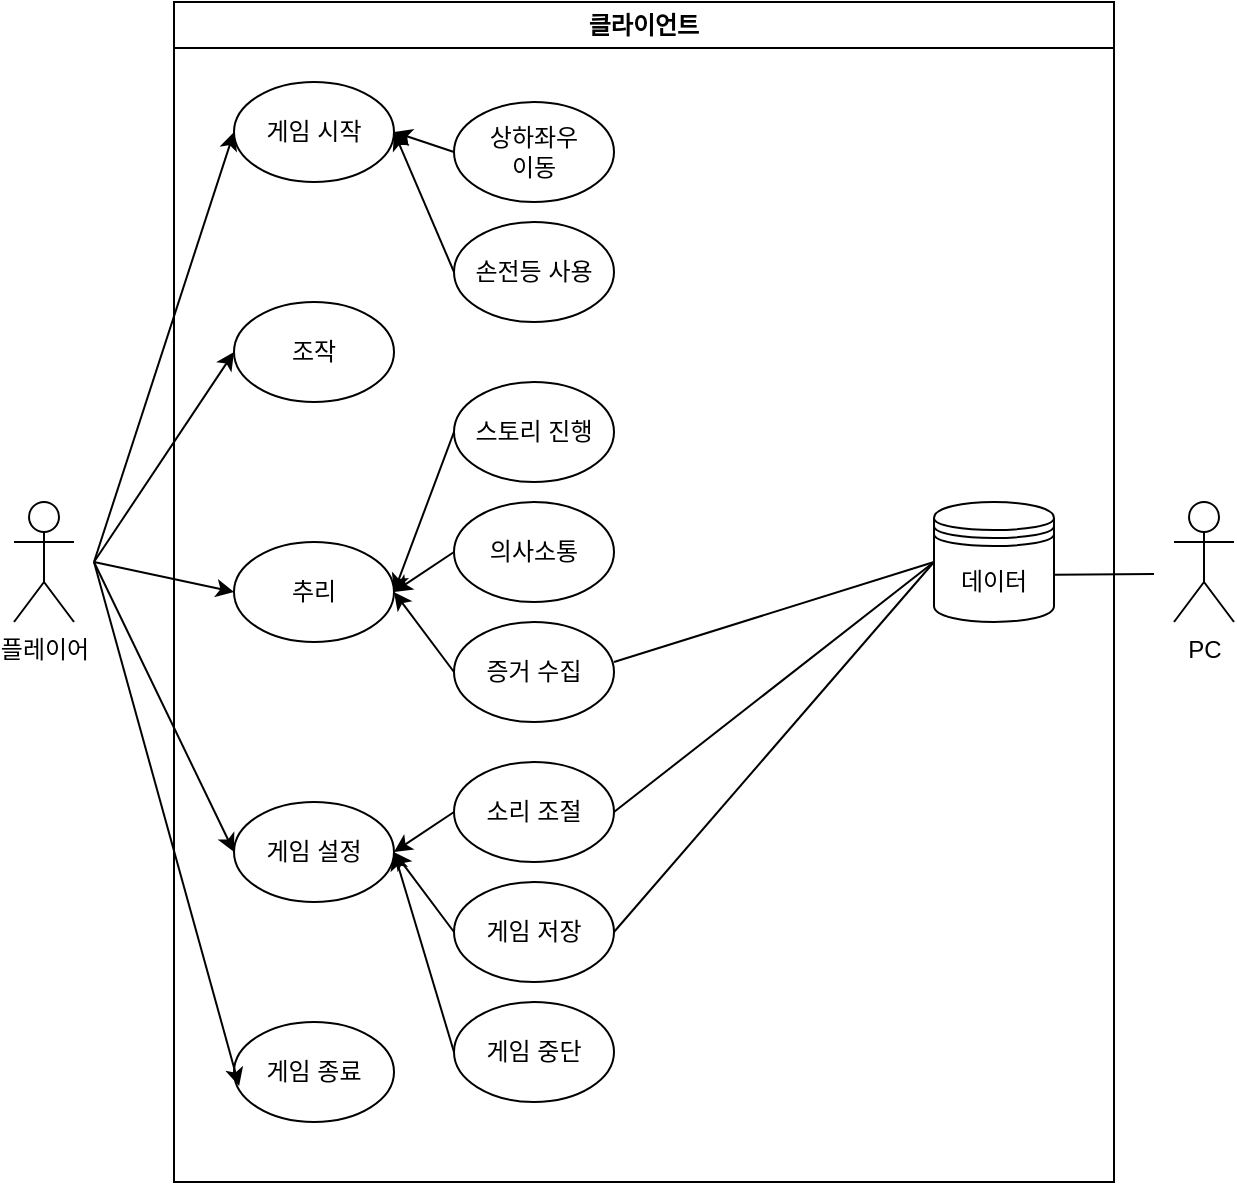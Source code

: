 <mxfile version="24.5.4" type="github">
  <diagram name="페이지-1" id="ZpcOs4shHNh5mx86bvTr">
    <mxGraphModel dx="1218" dy="633" grid="1" gridSize="10" guides="1" tooltips="1" connect="1" arrows="1" fold="1" page="1" pageScale="1" pageWidth="827" pageHeight="1169" math="0" shadow="0">
      <root>
        <mxCell id="0" />
        <mxCell id="1" parent="0" />
        <mxCell id="3Uc47XjtdB7wgMT_kZdp-1" value="클라이언트" style="swimlane;whiteSpace=wrap;html=1;" vertex="1" parent="1">
          <mxGeometry x="170" y="50" width="470" height="590" as="geometry" />
        </mxCell>
        <mxCell id="3Uc47XjtdB7wgMT_kZdp-3" value="게임 시작" style="ellipse;whiteSpace=wrap;html=1;" vertex="1" parent="3Uc47XjtdB7wgMT_kZdp-1">
          <mxGeometry x="30" y="40" width="80" height="50" as="geometry" />
        </mxCell>
        <mxCell id="3Uc47XjtdB7wgMT_kZdp-4" value="게임 종료" style="ellipse;whiteSpace=wrap;html=1;" vertex="1" parent="3Uc47XjtdB7wgMT_kZdp-1">
          <mxGeometry x="30" y="510" width="80" height="50" as="geometry" />
        </mxCell>
        <mxCell id="3Uc47XjtdB7wgMT_kZdp-5" value="조작" style="ellipse;whiteSpace=wrap;html=1;" vertex="1" parent="3Uc47XjtdB7wgMT_kZdp-1">
          <mxGeometry x="30" y="150" width="80" height="50" as="geometry" />
        </mxCell>
        <mxCell id="3Uc47XjtdB7wgMT_kZdp-6" value="추리" style="ellipse;whiteSpace=wrap;html=1;" vertex="1" parent="3Uc47XjtdB7wgMT_kZdp-1">
          <mxGeometry x="30" y="270" width="80" height="50" as="geometry" />
        </mxCell>
        <mxCell id="3Uc47XjtdB7wgMT_kZdp-7" value="게임 설정" style="ellipse;whiteSpace=wrap;html=1;" vertex="1" parent="3Uc47XjtdB7wgMT_kZdp-1">
          <mxGeometry x="30" y="400" width="80" height="50" as="geometry" />
        </mxCell>
        <mxCell id="3Uc47XjtdB7wgMT_kZdp-8" value="상하좌우&lt;div&gt;&lt;span style=&quot;background-color: initial;&quot;&gt;이동&lt;/span&gt;&lt;/div&gt;" style="ellipse;whiteSpace=wrap;html=1;" vertex="1" parent="3Uc47XjtdB7wgMT_kZdp-1">
          <mxGeometry x="140" y="50" width="80" height="50" as="geometry" />
        </mxCell>
        <mxCell id="3Uc47XjtdB7wgMT_kZdp-9" value="손전등&amp;nbsp;&lt;span style=&quot;background-color: initial;&quot;&gt;사용&lt;/span&gt;" style="ellipse;whiteSpace=wrap;html=1;" vertex="1" parent="3Uc47XjtdB7wgMT_kZdp-1">
          <mxGeometry x="140" y="110" width="80" height="50" as="geometry" />
        </mxCell>
        <mxCell id="3Uc47XjtdB7wgMT_kZdp-10" value="의사소통" style="ellipse;whiteSpace=wrap;html=1;" vertex="1" parent="3Uc47XjtdB7wgMT_kZdp-1">
          <mxGeometry x="140" y="250" width="80" height="50" as="geometry" />
        </mxCell>
        <mxCell id="3Uc47XjtdB7wgMT_kZdp-11" value="스토리 진행" style="ellipse;whiteSpace=wrap;html=1;" vertex="1" parent="3Uc47XjtdB7wgMT_kZdp-1">
          <mxGeometry x="140" y="190" width="80" height="50" as="geometry" />
        </mxCell>
        <mxCell id="3Uc47XjtdB7wgMT_kZdp-12" value="소리 조절" style="ellipse;whiteSpace=wrap;html=1;" vertex="1" parent="3Uc47XjtdB7wgMT_kZdp-1">
          <mxGeometry x="140" y="380" width="80" height="50" as="geometry" />
        </mxCell>
        <mxCell id="3Uc47XjtdB7wgMT_kZdp-13" value="게임 저장" style="ellipse;whiteSpace=wrap;html=1;" vertex="1" parent="3Uc47XjtdB7wgMT_kZdp-1">
          <mxGeometry x="140" y="440" width="80" height="50" as="geometry" />
        </mxCell>
        <mxCell id="3Uc47XjtdB7wgMT_kZdp-14" value="게임 중단" style="ellipse;whiteSpace=wrap;html=1;" vertex="1" parent="3Uc47XjtdB7wgMT_kZdp-1">
          <mxGeometry x="140" y="500" width="80" height="50" as="geometry" />
        </mxCell>
        <mxCell id="3Uc47XjtdB7wgMT_kZdp-15" value="증거 수집" style="ellipse;whiteSpace=wrap;html=1;" vertex="1" parent="3Uc47XjtdB7wgMT_kZdp-1">
          <mxGeometry x="140" y="310" width="80" height="50" as="geometry" />
        </mxCell>
        <mxCell id="3Uc47XjtdB7wgMT_kZdp-21" value="" style="endArrow=classic;html=1;rounded=0;entryX=1;entryY=0.5;entryDx=0;entryDy=0;exitX=0;exitY=0.5;exitDx=0;exitDy=0;" edge="1" parent="3Uc47XjtdB7wgMT_kZdp-1" source="3Uc47XjtdB7wgMT_kZdp-8" target="3Uc47XjtdB7wgMT_kZdp-3">
          <mxGeometry width="50" height="50" relative="1" as="geometry">
            <mxPoint x="220" y="330" as="sourcePoint" />
            <mxPoint x="270" y="280" as="targetPoint" />
          </mxGeometry>
        </mxCell>
        <mxCell id="3Uc47XjtdB7wgMT_kZdp-22" value="" style="endArrow=classic;html=1;rounded=0;exitX=0;exitY=0.5;exitDx=0;exitDy=0;entryX=1;entryY=0.5;entryDx=0;entryDy=0;" edge="1" parent="3Uc47XjtdB7wgMT_kZdp-1" source="3Uc47XjtdB7wgMT_kZdp-9" target="3Uc47XjtdB7wgMT_kZdp-3">
          <mxGeometry width="50" height="50" relative="1" as="geometry">
            <mxPoint x="220" y="330" as="sourcePoint" />
            <mxPoint x="270" y="280" as="targetPoint" />
          </mxGeometry>
        </mxCell>
        <mxCell id="3Uc47XjtdB7wgMT_kZdp-23" value="" style="endArrow=classic;html=1;rounded=0;entryX=1;entryY=0.5;entryDx=0;entryDy=0;exitX=0;exitY=0.5;exitDx=0;exitDy=0;" edge="1" parent="3Uc47XjtdB7wgMT_kZdp-1" source="3Uc47XjtdB7wgMT_kZdp-11" target="3Uc47XjtdB7wgMT_kZdp-6">
          <mxGeometry width="50" height="50" relative="1" as="geometry">
            <mxPoint x="220" y="330" as="sourcePoint" />
            <mxPoint x="270" y="280" as="targetPoint" />
          </mxGeometry>
        </mxCell>
        <mxCell id="3Uc47XjtdB7wgMT_kZdp-24" value="" style="endArrow=classic;html=1;rounded=0;exitX=0;exitY=0.5;exitDx=0;exitDy=0;entryX=1;entryY=0.5;entryDx=0;entryDy=0;" edge="1" parent="3Uc47XjtdB7wgMT_kZdp-1" source="3Uc47XjtdB7wgMT_kZdp-10" target="3Uc47XjtdB7wgMT_kZdp-6">
          <mxGeometry width="50" height="50" relative="1" as="geometry">
            <mxPoint x="220" y="330" as="sourcePoint" />
            <mxPoint x="270" y="280" as="targetPoint" />
          </mxGeometry>
        </mxCell>
        <mxCell id="3Uc47XjtdB7wgMT_kZdp-25" value="" style="endArrow=classic;html=1;rounded=0;exitX=0;exitY=0.5;exitDx=0;exitDy=0;entryX=1;entryY=0.5;entryDx=0;entryDy=0;" edge="1" parent="3Uc47XjtdB7wgMT_kZdp-1" source="3Uc47XjtdB7wgMT_kZdp-15" target="3Uc47XjtdB7wgMT_kZdp-6">
          <mxGeometry width="50" height="50" relative="1" as="geometry">
            <mxPoint x="220" y="330" as="sourcePoint" />
            <mxPoint x="270" y="280" as="targetPoint" />
          </mxGeometry>
        </mxCell>
        <mxCell id="3Uc47XjtdB7wgMT_kZdp-26" value="" style="endArrow=classic;html=1;rounded=0;exitX=0;exitY=0.5;exitDx=0;exitDy=0;entryX=1;entryY=0.5;entryDx=0;entryDy=0;" edge="1" parent="3Uc47XjtdB7wgMT_kZdp-1" source="3Uc47XjtdB7wgMT_kZdp-12" target="3Uc47XjtdB7wgMT_kZdp-7">
          <mxGeometry width="50" height="50" relative="1" as="geometry">
            <mxPoint x="220" y="330" as="sourcePoint" />
            <mxPoint x="110" y="370" as="targetPoint" />
          </mxGeometry>
        </mxCell>
        <mxCell id="3Uc47XjtdB7wgMT_kZdp-27" value="" style="endArrow=classic;html=1;rounded=0;exitX=0;exitY=0.5;exitDx=0;exitDy=0;entryX=1;entryY=0.5;entryDx=0;entryDy=0;" edge="1" parent="3Uc47XjtdB7wgMT_kZdp-1" source="3Uc47XjtdB7wgMT_kZdp-13" target="3Uc47XjtdB7wgMT_kZdp-7">
          <mxGeometry width="50" height="50" relative="1" as="geometry">
            <mxPoint x="220" y="330" as="sourcePoint" />
            <mxPoint x="270" y="280" as="targetPoint" />
          </mxGeometry>
        </mxCell>
        <mxCell id="3Uc47XjtdB7wgMT_kZdp-28" value="" style="endArrow=classic;html=1;rounded=0;exitX=0;exitY=0.5;exitDx=0;exitDy=0;entryX=1;entryY=0.5;entryDx=0;entryDy=0;" edge="1" parent="3Uc47XjtdB7wgMT_kZdp-1" source="3Uc47XjtdB7wgMT_kZdp-14" target="3Uc47XjtdB7wgMT_kZdp-7">
          <mxGeometry width="50" height="50" relative="1" as="geometry">
            <mxPoint x="220" y="330" as="sourcePoint" />
            <mxPoint x="270" y="280" as="targetPoint" />
          </mxGeometry>
        </mxCell>
        <mxCell id="3Uc47XjtdB7wgMT_kZdp-32" value="데이터" style="shape=datastore;whiteSpace=wrap;html=1;" vertex="1" parent="3Uc47XjtdB7wgMT_kZdp-1">
          <mxGeometry x="380" y="250" width="60" height="60" as="geometry" />
        </mxCell>
        <mxCell id="3Uc47XjtdB7wgMT_kZdp-30" value="" style="endArrow=none;html=1;rounded=0;exitX=1;exitY=0.5;exitDx=0;exitDy=0;entryX=0;entryY=0.5;entryDx=0;entryDy=0;" edge="1" parent="3Uc47XjtdB7wgMT_kZdp-1" source="3Uc47XjtdB7wgMT_kZdp-12" target="3Uc47XjtdB7wgMT_kZdp-32">
          <mxGeometry width="50" height="50" relative="1" as="geometry">
            <mxPoint x="220" y="330" as="sourcePoint" />
            <mxPoint x="350" y="310" as="targetPoint" />
          </mxGeometry>
        </mxCell>
        <mxCell id="3Uc47XjtdB7wgMT_kZdp-40" value="" style="endArrow=none;html=1;rounded=0;exitX=1;exitY=0.5;exitDx=0;exitDy=0;entryX=0;entryY=0.5;entryDx=0;entryDy=0;" edge="1" parent="3Uc47XjtdB7wgMT_kZdp-1" source="3Uc47XjtdB7wgMT_kZdp-13" target="3Uc47XjtdB7wgMT_kZdp-32">
          <mxGeometry width="50" height="50" relative="1" as="geometry">
            <mxPoint x="220" y="330" as="sourcePoint" />
            <mxPoint x="270" y="280" as="targetPoint" />
          </mxGeometry>
        </mxCell>
        <mxCell id="3Uc47XjtdB7wgMT_kZdp-2" value="플레이어" style="shape=umlActor;verticalLabelPosition=bottom;verticalAlign=top;html=1;outlineConnect=0;" vertex="1" parent="1">
          <mxGeometry x="90" y="300" width="30" height="60" as="geometry" />
        </mxCell>
        <mxCell id="3Uc47XjtdB7wgMT_kZdp-16" value="" style="endArrow=classic;html=1;rounded=0;entryX=0;entryY=0.5;entryDx=0;entryDy=0;" edge="1" parent="1" target="3Uc47XjtdB7wgMT_kZdp-3">
          <mxGeometry width="50" height="50" relative="1" as="geometry">
            <mxPoint x="130" y="330" as="sourcePoint" />
            <mxPoint x="130" y="330" as="targetPoint" />
          </mxGeometry>
        </mxCell>
        <mxCell id="3Uc47XjtdB7wgMT_kZdp-17" value="" style="endArrow=classic;html=1;rounded=0;entryX=0;entryY=0.5;entryDx=0;entryDy=0;" edge="1" parent="1" target="3Uc47XjtdB7wgMT_kZdp-5">
          <mxGeometry width="50" height="50" relative="1" as="geometry">
            <mxPoint x="130" y="330" as="sourcePoint" />
            <mxPoint x="150" y="380" as="targetPoint" />
            <Array as="points">
              <mxPoint x="130" y="330" />
            </Array>
          </mxGeometry>
        </mxCell>
        <mxCell id="3Uc47XjtdB7wgMT_kZdp-18" value="" style="endArrow=classic;html=1;rounded=0;entryX=0;entryY=0.5;entryDx=0;entryDy=0;" edge="1" parent="1" target="3Uc47XjtdB7wgMT_kZdp-6">
          <mxGeometry width="50" height="50" relative="1" as="geometry">
            <mxPoint x="130" y="330" as="sourcePoint" />
            <mxPoint x="440" y="330" as="targetPoint" />
          </mxGeometry>
        </mxCell>
        <mxCell id="3Uc47XjtdB7wgMT_kZdp-19" value="" style="endArrow=classic;html=1;rounded=0;entryX=0;entryY=0.5;entryDx=0;entryDy=0;" edge="1" parent="1" target="3Uc47XjtdB7wgMT_kZdp-7">
          <mxGeometry width="50" height="50" relative="1" as="geometry">
            <mxPoint x="130" y="330" as="sourcePoint" />
            <mxPoint x="440" y="330" as="targetPoint" />
          </mxGeometry>
        </mxCell>
        <mxCell id="3Uc47XjtdB7wgMT_kZdp-20" value="" style="endArrow=classic;html=1;rounded=0;entryX=0.032;entryY=0.64;entryDx=0;entryDy=0;entryPerimeter=0;" edge="1" parent="1" target="3Uc47XjtdB7wgMT_kZdp-4">
          <mxGeometry width="50" height="50" relative="1" as="geometry">
            <mxPoint x="130" y="330" as="sourcePoint" />
            <mxPoint x="190" y="570" as="targetPoint" />
          </mxGeometry>
        </mxCell>
        <mxCell id="3Uc47XjtdB7wgMT_kZdp-29" value="" style="endArrow=none;html=1;rounded=0;entryX=0;entryY=0.5;entryDx=0;entryDy=0;" edge="1" parent="1" target="3Uc47XjtdB7wgMT_kZdp-32">
          <mxGeometry width="50" height="50" relative="1" as="geometry">
            <mxPoint x="390" y="380" as="sourcePoint" />
            <mxPoint x="530" y="340" as="targetPoint" />
          </mxGeometry>
        </mxCell>
        <mxCell id="3Uc47XjtdB7wgMT_kZdp-33" value="PC" style="shape=umlActor;verticalLabelPosition=bottom;verticalAlign=top;html=1;outlineConnect=0;" vertex="1" parent="1">
          <mxGeometry x="670" y="300" width="30" height="60" as="geometry" />
        </mxCell>
        <mxCell id="3Uc47XjtdB7wgMT_kZdp-41" value="" style="endArrow=none;html=1;rounded=0;exitX=0.996;exitY=0.607;exitDx=0;exitDy=0;exitPerimeter=0;" edge="1" parent="1" source="3Uc47XjtdB7wgMT_kZdp-32">
          <mxGeometry width="50" height="50" relative="1" as="geometry">
            <mxPoint x="390" y="380" as="sourcePoint" />
            <mxPoint x="660" y="336" as="targetPoint" />
          </mxGeometry>
        </mxCell>
      </root>
    </mxGraphModel>
  </diagram>
</mxfile>
